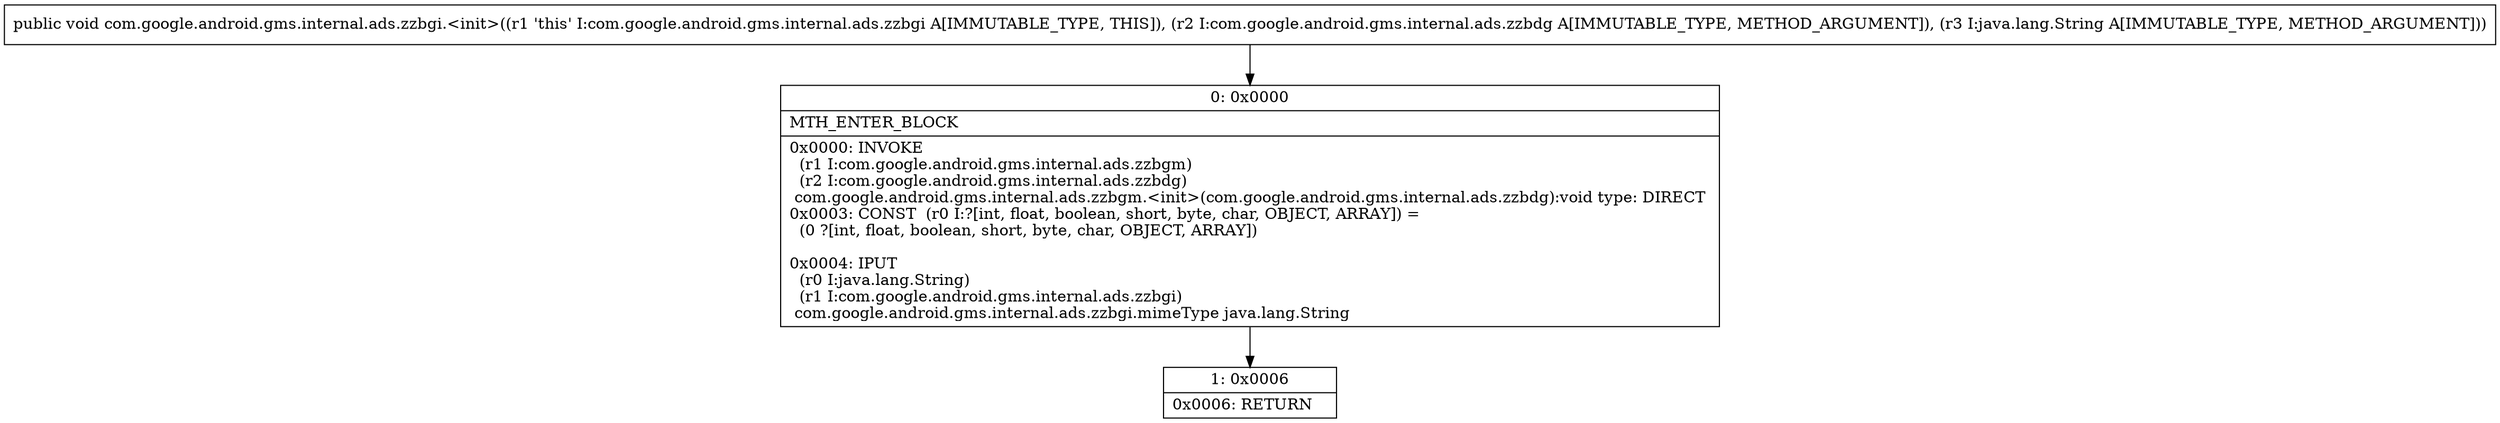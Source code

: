 digraph "CFG forcom.google.android.gms.internal.ads.zzbgi.\<init\>(Lcom\/google\/android\/gms\/internal\/ads\/zzbdg;Ljava\/lang\/String;)V" {
Node_0 [shape=record,label="{0\:\ 0x0000|MTH_ENTER_BLOCK\l|0x0000: INVOKE  \l  (r1 I:com.google.android.gms.internal.ads.zzbgm)\l  (r2 I:com.google.android.gms.internal.ads.zzbdg)\l com.google.android.gms.internal.ads.zzbgm.\<init\>(com.google.android.gms.internal.ads.zzbdg):void type: DIRECT \l0x0003: CONST  (r0 I:?[int, float, boolean, short, byte, char, OBJECT, ARRAY]) = \l  (0 ?[int, float, boolean, short, byte, char, OBJECT, ARRAY])\l \l0x0004: IPUT  \l  (r0 I:java.lang.String)\l  (r1 I:com.google.android.gms.internal.ads.zzbgi)\l com.google.android.gms.internal.ads.zzbgi.mimeType java.lang.String \l}"];
Node_1 [shape=record,label="{1\:\ 0x0006|0x0006: RETURN   \l}"];
MethodNode[shape=record,label="{public void com.google.android.gms.internal.ads.zzbgi.\<init\>((r1 'this' I:com.google.android.gms.internal.ads.zzbgi A[IMMUTABLE_TYPE, THIS]), (r2 I:com.google.android.gms.internal.ads.zzbdg A[IMMUTABLE_TYPE, METHOD_ARGUMENT]), (r3 I:java.lang.String A[IMMUTABLE_TYPE, METHOD_ARGUMENT])) }"];
MethodNode -> Node_0;
Node_0 -> Node_1;
}


